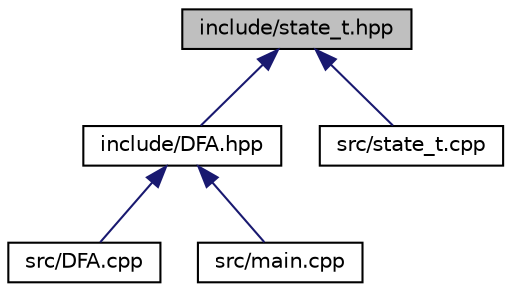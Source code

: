 digraph "include/state_t.hpp"
{
  edge [fontname="Helvetica",fontsize="10",labelfontname="Helvetica",labelfontsize="10"];
  node [fontname="Helvetica",fontsize="10",shape=record];
  Node4 [label="include/state_t.hpp",height=0.2,width=0.4,color="black", fillcolor="grey75", style="filled", fontcolor="black"];
  Node4 -> Node5 [dir="back",color="midnightblue",fontsize="10",style="solid"];
  Node5 [label="include/DFA.hpp",height=0.2,width=0.4,color="black", fillcolor="white", style="filled",URL="$_d_f_a_8hpp.html",tooltip="Clase DFA. "];
  Node5 -> Node6 [dir="back",color="midnightblue",fontsize="10",style="solid"];
  Node6 [label="src/DFA.cpp",height=0.2,width=0.4,color="black", fillcolor="white", style="filled",URL="$_d_f_a_8cpp_source.html"];
  Node5 -> Node7 [dir="back",color="midnightblue",fontsize="10",style="solid"];
  Node7 [label="src/main.cpp",height=0.2,width=0.4,color="black", fillcolor="white", style="filled",URL="$main_8cpp_source.html"];
  Node4 -> Node8 [dir="back",color="midnightblue",fontsize="10",style="solid"];
  Node8 [label="src/state_t.cpp",height=0.2,width=0.4,color="black", fillcolor="white", style="filled",URL="$state__t_8cpp_source.html"];
}
